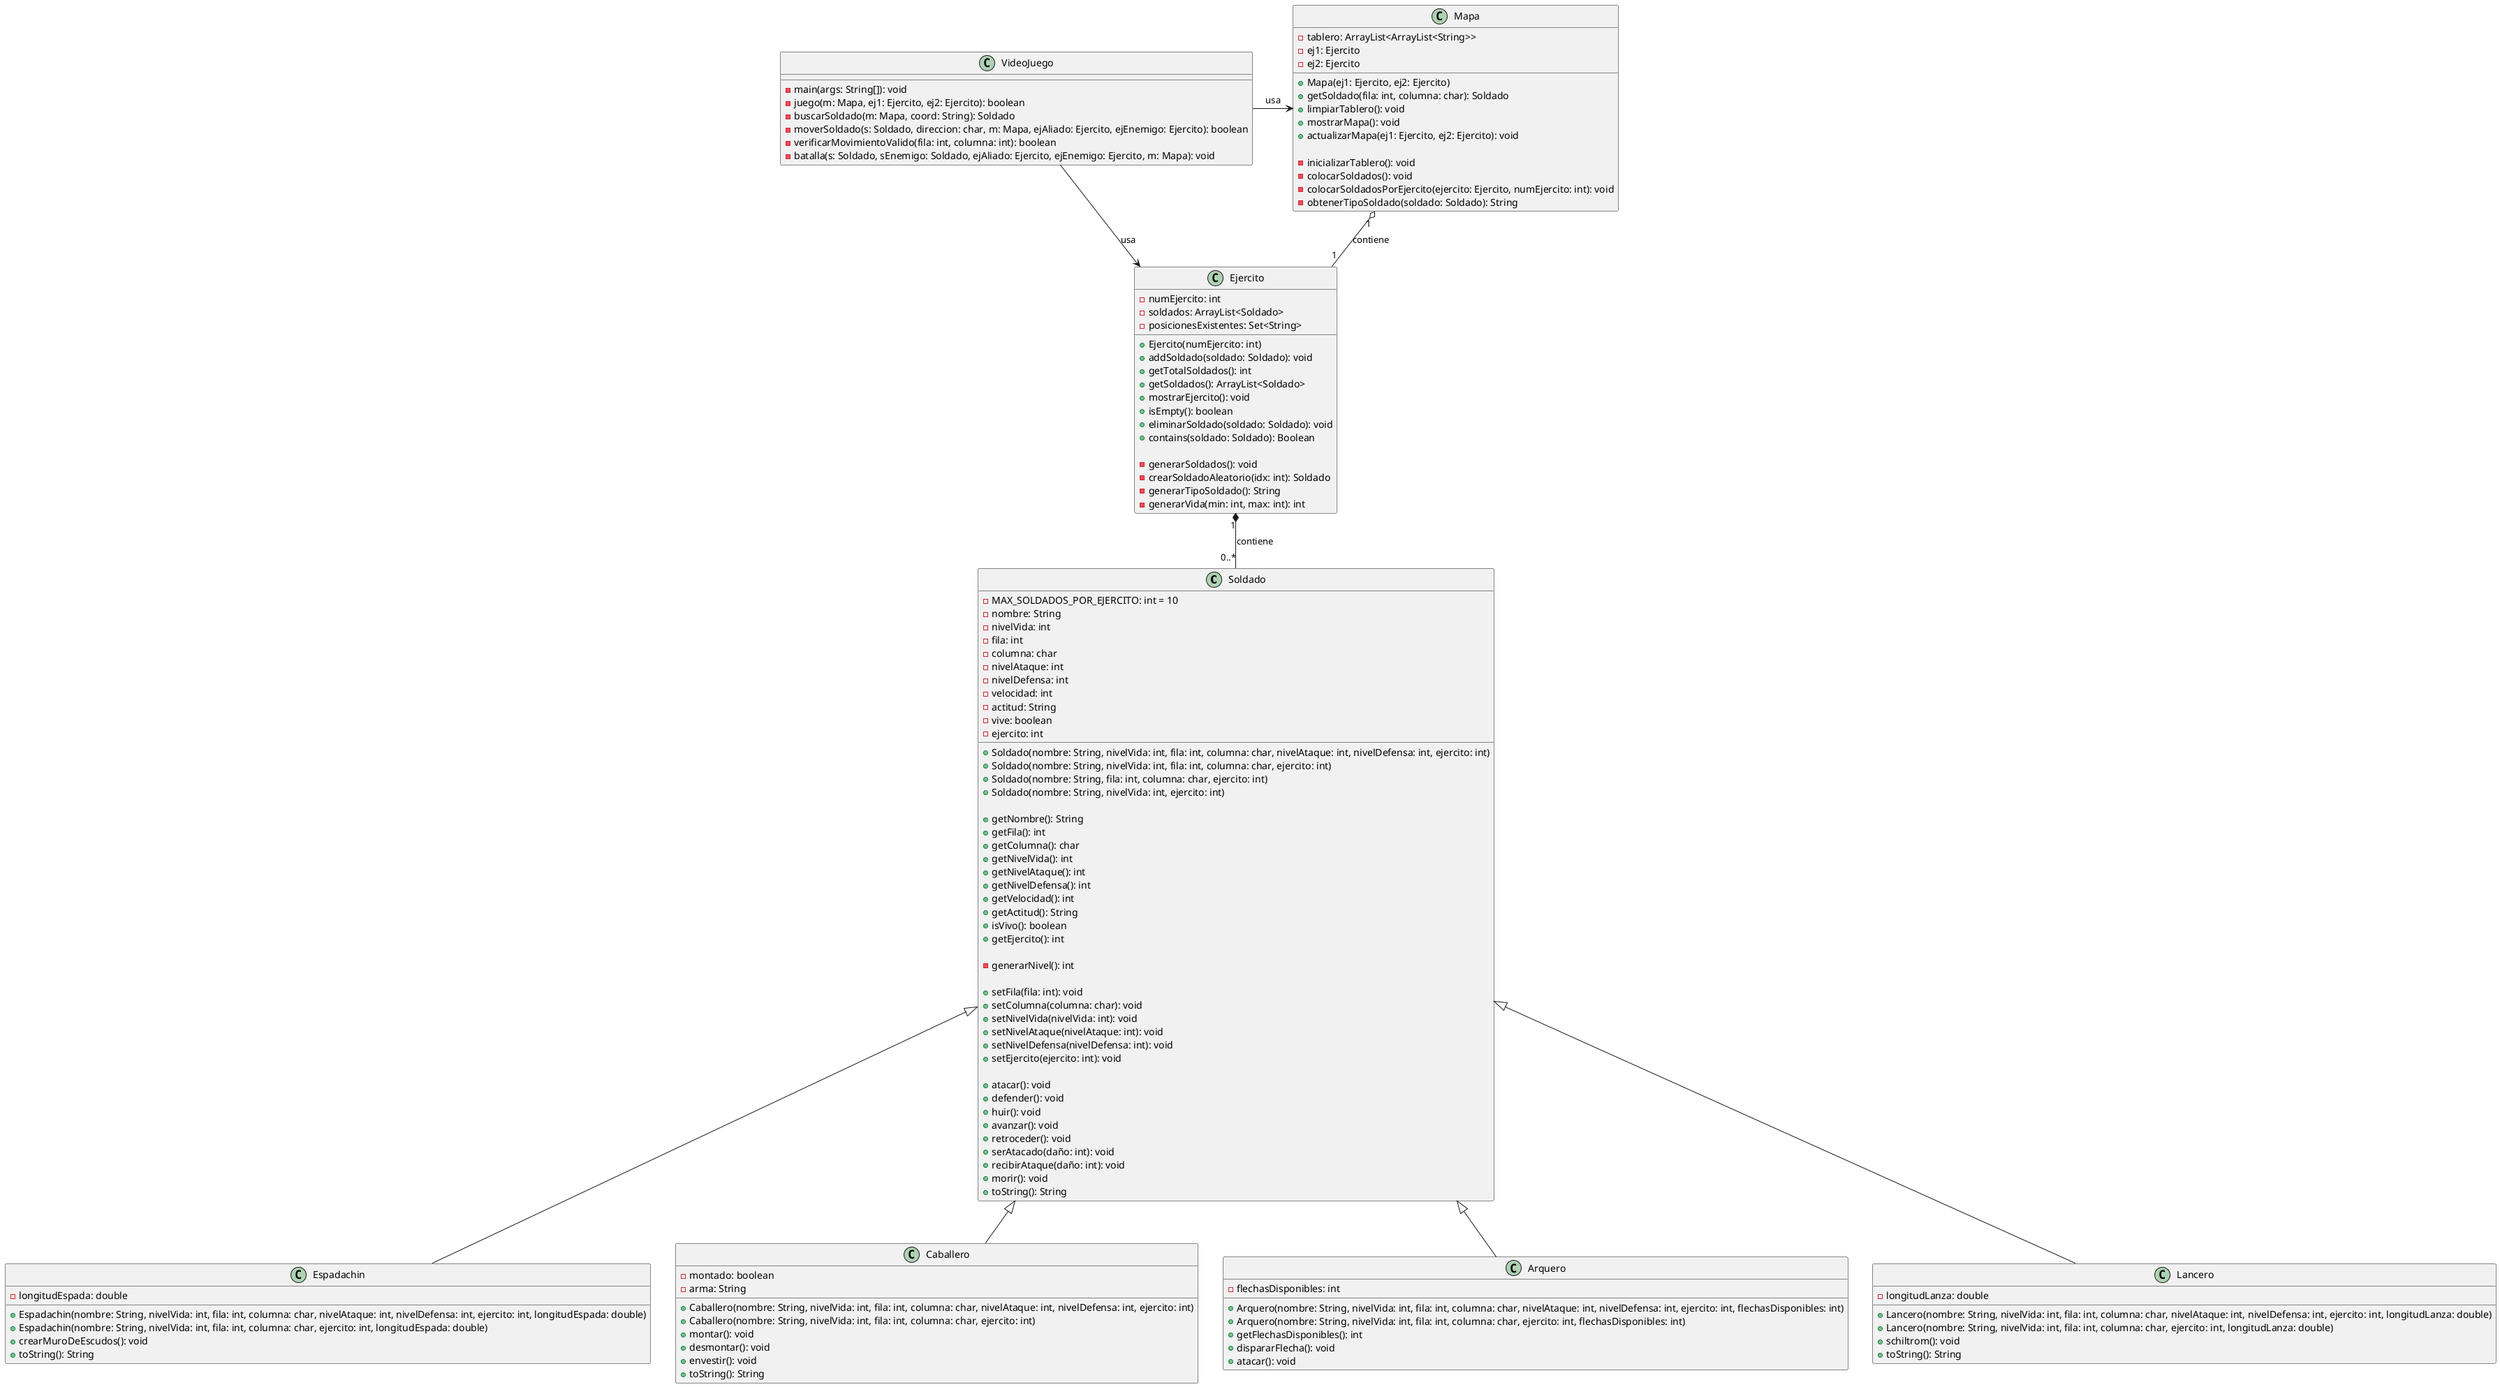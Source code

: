 @startuml Diagrama

class Soldado {
    - MAX_SOLDADOS_POR_EJERCITO: int = 10
    - nombre: String
    - nivelVida: int
    - fila: int
    - columna: char
    - nivelAtaque: int
    - nivelDefensa: int
    - velocidad: int
    - actitud: String
    - vive: boolean
    - ejercito: int

    + Soldado(nombre: String, nivelVida: int, fila: int, columna: char, nivelAtaque: int, nivelDefensa: int, ejercito: int)
    + Soldado(nombre: String, nivelVida: int, fila: int, columna: char, ejercito: int)
    + Soldado(nombre: String, fila: int, columna: char, ejercito: int)
    + Soldado(nombre: String, nivelVida: int, ejercito: int)

    + getNombre(): String
    + getFila(): int
    + getColumna(): char
    + getNivelVida(): int
    + getNivelAtaque(): int
    + getNivelDefensa(): int
    + getVelocidad(): int
    + getActitud(): String
    + isVivo(): boolean
    + getEjercito(): int

    - generarNivel(): int

    + setFila(fila: int): void
    + setColumna(columna: char): void
    + setNivelVida(nivelVida: int): void
    + setNivelAtaque(nivelAtaque: int): void
    + setNivelDefensa(nivelDefensa: int): void
    + setEjercito(ejercito: int): void

    + atacar(): void
    + defender(): void
    + huir(): void
    + avanzar(): void
    + retroceder(): void
    + serAtacado(daño: int): void
    + recibirAtaque(daño: int): void
    + morir(): void
    + toString(): String
}

class Espadachin {
    - longitudEspada: double

    + Espadachin(nombre: String, nivelVida: int, fila: int, columna: char, nivelAtaque: int, nivelDefensa: int, ejercito: int, longitudEspada: double)
    + Espadachin(nombre: String, nivelVida: int, fila: int, columna: char, ejercito: int, longitudEspada: double)
    + crearMuroDeEscudos(): void
    + toString(): String
}

class Caballero {
    - montado: boolean
    - arma: String

    + Caballero(nombre: String, nivelVida: int, fila: int, columna: char, nivelAtaque: int, nivelDefensa: int, ejercito: int)
    + Caballero(nombre: String, nivelVida: int, fila: int, columna: char, ejercito: int)
    + montar(): void
    + desmontar(): void
    + envestir(): void
    + toString(): String
}

class Arquero {
    - flechasDisponibles: int

    + Arquero(nombre: String, nivelVida: int, fila: int, columna: char, nivelAtaque: int, nivelDefensa: int, ejercito: int, flechasDisponibles: int)
    + Arquero(nombre: String, nivelVida: int, fila: int, columna: char, ejercito: int, flechasDisponibles: int)
    + getFlechasDisponibles(): int
    + dispararFlecha(): void
    + atacar(): void
}

class Lancero {
    - longitudLanza: double 

    + Lancero(nombre: String, nivelVida: int, fila: int, columna: char, nivelAtaque: int, nivelDefensa: int, ejercito: int, longitudLanza: double)
    + Lancero(nombre: String, nivelVida: int, fila: int, columna: char, ejercito: int, longitudLanza: double)
    + schiltrom(): void
    + toString(): String
}

Soldado <|-- Espadachin
Soldado <|-- Caballero
Soldado <|-- Arquero
Soldado <|-- Lancero

class Ejercito {
    - numEjercito: int
    - soldados: ArrayList<Soldado>
    - posicionesExistentes: Set<String>

    + Ejercito(numEjercito: int)
    + addSoldado(soldado: Soldado): void
    + getTotalSoldados(): int
    + getSoldados(): ArrayList<Soldado>
    + mostrarEjercito(): void
    + isEmpty(): boolean
    + eliminarSoldado(soldado: Soldado): void
    + contains(soldado: Soldado): Boolean

    - generarSoldados(): void
    - crearSoldadoAleatorio(idx: int): Soldado
    - generarTipoSoldado(): String
    - generarVida(min: int, max: int): int
}

class Mapa {
    - tablero: ArrayList<ArrayList<String>>
    - ej1: Ejercito
    - ej2: Ejercito

    + Mapa(ej1: Ejercito, ej2: Ejercito)
    + getSoldado(fila: int, columna: char): Soldado
    + limpiarTablero(): void
    + mostrarMapa(): void
    + actualizarMapa(ej1: Ejercito, ej2: Ejercito): void

    - inicializarTablero(): void
    - colocarSoldados(): void
    - colocarSoldadosPorEjercito(ejercito: Ejercito, numEjercito: int): void
    - obtenerTipoSoldado(soldado: Soldado): String
}

class VideoJuego {
    - main(args: String[]): void
    - juego(m: Mapa, ej1: Ejercito, ej2: Ejercito): boolean
    - buscarSoldado(m: Mapa, coord: String): Soldado
    - moverSoldado(s: Soldado, direccion: char, m: Mapa, ejAliado: Ejercito, ejEnemigo: Ejercito): boolean
    - verificarMovimientoValido(fila: int, columna: int): boolean
    - batalla(s: Soldado, sEnemigo: Soldado, ejAliado: Ejercito, ejEnemigo: Ejercito, m: Mapa): void
}


Ejercito "1" *-- "0..*" Soldado : contiene
Mapa "1" o-- "1" Ejercito : contiene

VideoJuego -> Mapa : usa
VideoJuego -> Ejercito : usa

@enduml